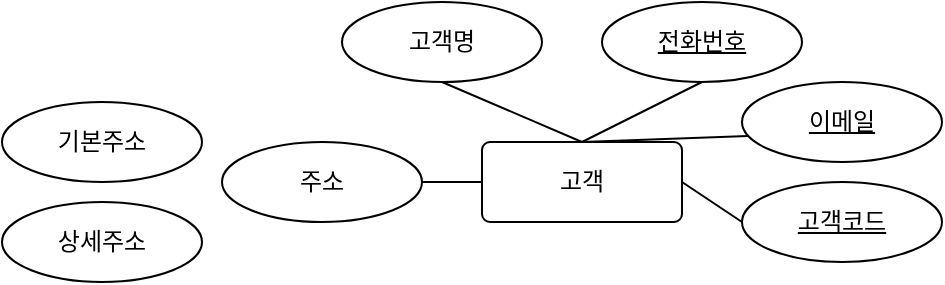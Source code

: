 <mxfile version="23.0.0" type="github">
  <diagram name="페이지-1" id="OqPZp-BGENyyA1lYjmIj">
    <mxGraphModel dx="794" dy="412" grid="1" gridSize="10" guides="1" tooltips="1" connect="1" arrows="1" fold="1" page="1" pageScale="1" pageWidth="827" pageHeight="1169" math="0" shadow="0">
      <root>
        <mxCell id="0" />
        <mxCell id="1" parent="0" />
        <mxCell id="s0FkoR5mV3d7hbCFUnP8-2" value="고객" style="rounded=1;arcSize=10;whiteSpace=wrap;html=1;align=center;" parent="1" vertex="1">
          <mxGeometry x="350" y="180" width="100" height="40" as="geometry" />
        </mxCell>
        <mxCell id="s0FkoR5mV3d7hbCFUnP8-3" value="고객명" style="ellipse;whiteSpace=wrap;html=1;align=center;" parent="1" vertex="1">
          <mxGeometry x="280" y="110" width="100" height="40" as="geometry" />
        </mxCell>
        <mxCell id="cMAhk-5sc9wEbmKok3kV-2" value="" style="endArrow=none;html=1;rounded=0;exitX=0.5;exitY=1;exitDx=0;exitDy=0;entryX=0.5;entryY=0;entryDx=0;entryDy=0;" parent="1" source="s0FkoR5mV3d7hbCFUnP8-3" target="s0FkoR5mV3d7hbCFUnP8-2" edge="1">
          <mxGeometry relative="1" as="geometry">
            <mxPoint x="330" y="220" as="sourcePoint" />
            <mxPoint x="490" y="220" as="targetPoint" />
          </mxGeometry>
        </mxCell>
        <mxCell id="cMAhk-5sc9wEbmKok3kV-3" value="전화번호" style="ellipse;whiteSpace=wrap;html=1;align=center;fontStyle=4;" parent="1" vertex="1">
          <mxGeometry x="410" y="110" width="100" height="40" as="geometry" />
        </mxCell>
        <mxCell id="-GAIicvVVvg2NnkbTtLB-1" value="" style="endArrow=none;html=1;rounded=0;exitX=0.5;exitY=1;exitDx=0;exitDy=0;" parent="1" source="cMAhk-5sc9wEbmKok3kV-3" edge="1">
          <mxGeometry relative="1" as="geometry">
            <mxPoint x="340" y="160" as="sourcePoint" />
            <mxPoint x="400" y="180" as="targetPoint" />
          </mxGeometry>
        </mxCell>
        <mxCell id="-GAIicvVVvg2NnkbTtLB-2" value="이메일" style="ellipse;whiteSpace=wrap;html=1;align=center;fontStyle=4;" parent="1" vertex="1">
          <mxGeometry x="480" y="150" width="100" height="40" as="geometry" />
        </mxCell>
        <mxCell id="-GAIicvVVvg2NnkbTtLB-3" value="" style="endArrow=none;html=1;rounded=0;exitX=0.03;exitY=0.675;exitDx=0;exitDy=0;exitPerimeter=0;entryX=0.5;entryY=0;entryDx=0;entryDy=0;" parent="1" source="-GAIicvVVvg2NnkbTtLB-2" target="s0FkoR5mV3d7hbCFUnP8-2" edge="1">
          <mxGeometry relative="1" as="geometry">
            <mxPoint x="470" y="160" as="sourcePoint" />
            <mxPoint x="410" y="190" as="targetPoint" />
          </mxGeometry>
        </mxCell>
        <mxCell id="-GAIicvVVvg2NnkbTtLB-5" value="고객코드" style="ellipse;whiteSpace=wrap;html=1;align=center;fontStyle=4;" parent="1" vertex="1">
          <mxGeometry x="480" y="200" width="100" height="40" as="geometry" />
        </mxCell>
        <mxCell id="DV6WTr6GpI411szRTcxP-1" value="" style="endArrow=none;html=1;rounded=0;exitX=0;exitY=0.5;exitDx=0;exitDy=0;entryX=1;entryY=0.5;entryDx=0;entryDy=0;" parent="1" source="-GAIicvVVvg2NnkbTtLB-5" target="s0FkoR5mV3d7hbCFUnP8-2" edge="1">
          <mxGeometry relative="1" as="geometry">
            <mxPoint x="493" y="187" as="sourcePoint" />
            <mxPoint x="410" y="190" as="targetPoint" />
          </mxGeometry>
        </mxCell>
        <mxCell id="DV6WTr6GpI411szRTcxP-2" value="주소" style="ellipse;whiteSpace=wrap;html=1;align=center;" parent="1" vertex="1">
          <mxGeometry x="220" y="180" width="100" height="40" as="geometry" />
        </mxCell>
        <mxCell id="DV6WTr6GpI411szRTcxP-3" value="" style="endArrow=none;html=1;rounded=0;exitX=1;exitY=0.5;exitDx=0;exitDy=0;entryX=0;entryY=0.5;entryDx=0;entryDy=0;" parent="1" source="DV6WTr6GpI411szRTcxP-2" target="s0FkoR5mV3d7hbCFUnP8-2" edge="1">
          <mxGeometry relative="1" as="geometry">
            <mxPoint x="340" y="160" as="sourcePoint" />
            <mxPoint x="410" y="190" as="targetPoint" />
            <Array as="points" />
          </mxGeometry>
        </mxCell>
        <mxCell id="DV6WTr6GpI411szRTcxP-4" value="기본주소" style="ellipse;whiteSpace=wrap;html=1;align=center;" parent="1" vertex="1">
          <mxGeometry x="110" y="160" width="100" height="40" as="geometry" />
        </mxCell>
        <mxCell id="DV6WTr6GpI411szRTcxP-5" value="상세주소" style="ellipse;whiteSpace=wrap;html=1;align=center;" parent="1" vertex="1">
          <mxGeometry x="110" y="210" width="100" height="40" as="geometry" />
        </mxCell>
      </root>
    </mxGraphModel>
  </diagram>
</mxfile>
